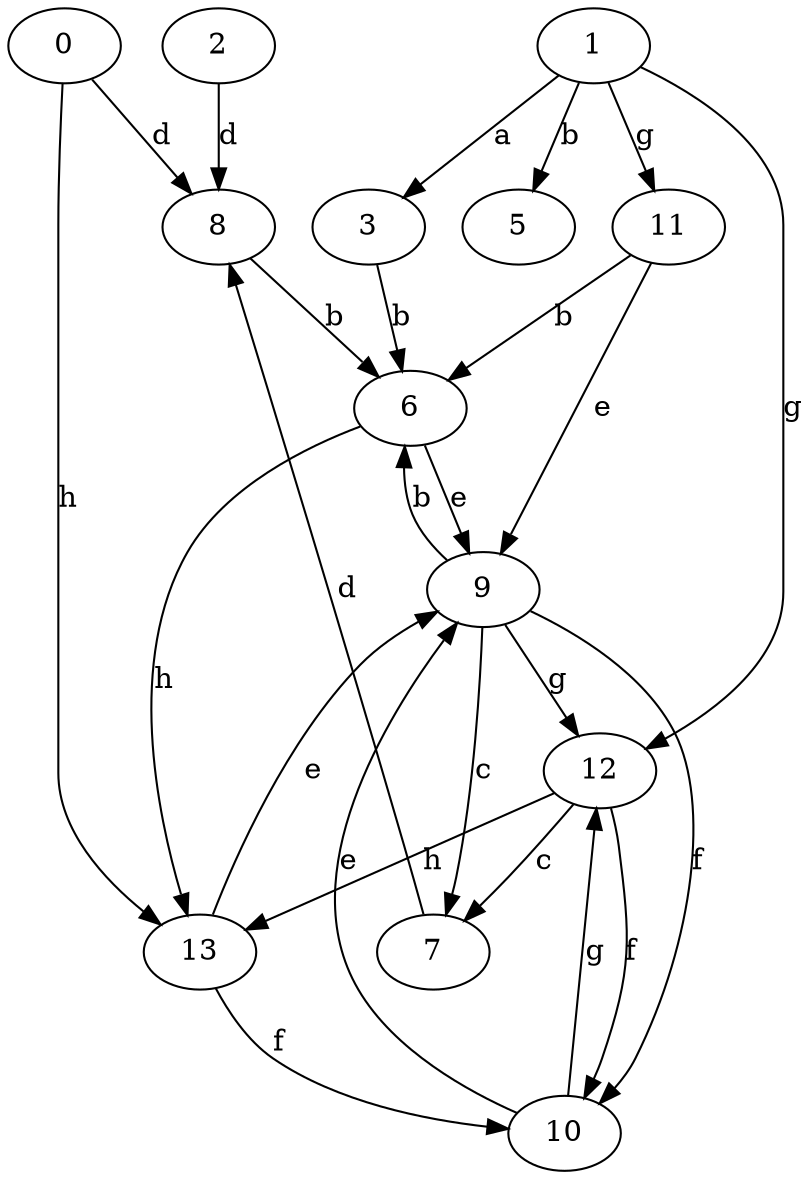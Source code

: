 strict digraph  {
2;
3;
0;
5;
6;
7;
1;
8;
9;
10;
11;
12;
13;
2 -> 8  [label=d];
3 -> 6  [label=b];
0 -> 8  [label=d];
0 -> 13  [label=h];
6 -> 9  [label=e];
6 -> 13  [label=h];
7 -> 8  [label=d];
1 -> 3  [label=a];
1 -> 5  [label=b];
1 -> 11  [label=g];
1 -> 12  [label=g];
8 -> 6  [label=b];
9 -> 6  [label=b];
9 -> 7  [label=c];
9 -> 10  [label=f];
9 -> 12  [label=g];
10 -> 9  [label=e];
10 -> 12  [label=g];
11 -> 6  [label=b];
11 -> 9  [label=e];
12 -> 7  [label=c];
12 -> 10  [label=f];
12 -> 13  [label=h];
13 -> 9  [label=e];
13 -> 10  [label=f];
}
